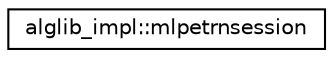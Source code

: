 digraph "Graphical Class Hierarchy"
{
  edge [fontname="Helvetica",fontsize="10",labelfontname="Helvetica",labelfontsize="10"];
  node [fontname="Helvetica",fontsize="10",shape=record];
  rankdir="LR";
  Node0 [label="alglib_impl::mlpetrnsession",height=0.2,width=0.4,color="black", fillcolor="white", style="filled",URL="$structalglib__impl_1_1mlpetrnsession.html"];
}
